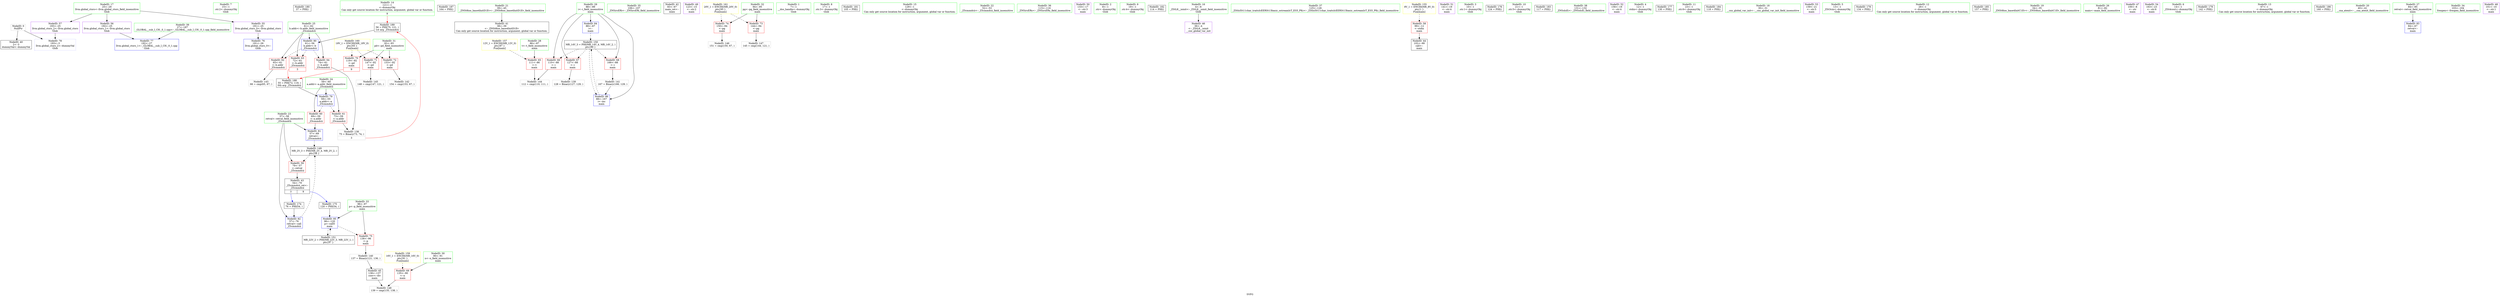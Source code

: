 digraph "SVFG" {
	label="SVFG";

	Node0x559c40c342d0 [shape=record,color=grey,label="{NodeID: 0\nNullPtr}"];
	Node0x559c40c342d0 -> Node0x559c40c479a0[style=solid];
	Node0x559c40c342d0 -> Node0x559c40c4a9f0[style=solid];
	Node0x559c40c45ac0 [shape=record,color=green,label="{NodeID: 7\n15\<--1\n.str.2\<--dummyObj\nGlob }"];
	Node0x559c40c5bc40 [shape=record,color=black,label="{NodeID: 180\n37 = PHI()\n}"];
	Node0x559c40c462a0 [shape=record,color=green,label="{NodeID: 14\n121\<--1\n\<--dummyObj\nCan only get source location for instruction, argument, global var or function.|{<s0>9}}"];
	Node0x559c40c462a0:s0 -> Node0x559c40c5c710[style=solid,color=red];
	Node0x559c40c5c310 [shape=record,color=black,label="{NodeID: 187\n164 = PHI()\n}"];
	Node0x559c40c46880 [shape=record,color=green,label="{NodeID: 21\n39\<--45\n_ZNSt8ios_base4InitD1Ev\<--_ZNSt8ios_base4InitD1Ev_field_insensitive\n}"];
	Node0x559c40c46880 -> Node0x559c40c47aa0[style=solid];
	Node0x559c40c46ec0 [shape=record,color=green,label="{NodeID: 28\n86\<--87\nt\<--t_field_insensitive\nmain\n}"];
	Node0x559c40c46ec0 -> Node0x559c40c49f00[style=solid];
	Node0x559c40c474a0 [shape=record,color=green,label="{NodeID: 35\n106\<--107\n_ZNSirsERi\<--_ZNSirsERi_field_insensitive\n}"];
	Node0x559c40c47ba0 [shape=record,color=black,label="{NodeID: 42\n83\<--67\nmain_ret\<--\nmain\n}"];
	Node0x559c40c49170 [shape=record,color=purple,label="{NodeID: 49\n123\<--15\n\<--.str.2\nmain\n}"];
	Node0x559c40c4e630 [shape=record,color=grey,label="{NodeID: 139\n128 = Binary(127, 129, )\n}"];
	Node0x559c40c49750 [shape=record,color=purple,label="{NodeID: 56\n192\<--25\nllvm.global_ctors_1\<--llvm.global_ctors\nGlob }"];
	Node0x559c40c49750 -> Node0x559c40c4a8f0[style=solid];
	Node0x559c40c48ed0 [shape=record,color=grey,label="{NodeID: 146\n151 = cmp(150, 67, )\n}"];
	Node0x559c40c49d60 [shape=record,color=red,label="{NodeID: 63\n72\<--61\n\<--b.addr\n_Z5cmmdcii\n|{<s0>3}}"];
	Node0x559c40c49d60:s0 -> Node0x559c40c5c410[style=solid,color=red];
	Node0x559c40c4a310 [shape=record,color=red,label="{NodeID: 70\n119\<--92\n\<--pd\nmain\n|{<s0>9}}"];
	Node0x559c40c4a310:s0 -> Node0x559c40c5c410[style=solid,color=red];
	Node0x559c40c55780 [shape=record,color=yellow,style=double,label="{NodeID: 160\n18V_1 = ENCHI(MR_18V_0)\npts\{93 \}\nFun[main]}"];
	Node0x559c40c55780 -> Node0x559c40c4a310[style=dashed];
	Node0x559c40c55780 -> Node0x559c40c4a3e0[style=dashed];
	Node0x559c40c55780 -> Node0x559c40c4a4b0[style=dashed];
	Node0x559c40c4a8f0 [shape=record,color=blue,label="{NodeID: 77\n192\<--27\nllvm.global_ctors_1\<--_GLOBAL__sub_I_CH._0_1.cpp\nGlob }"];
	Node0x559c40c4af00 [shape=record,color=blue,label="{NodeID: 84\n88\<--67\ni\<--\nmain\n}"];
	Node0x559c40c4af00 -> Node0x559c40c53c10[style=dashed];
	Node0x559c40c42820 [shape=record,color=green,label="{NodeID: 1\n7\<--1\n__dso_handle\<--dummyObj\nGlob }"];
	Node0x559c40a73a50 [shape=record,color=black,label="{NodeID: 174\n76 = PHI(54, )\n}"];
	Node0x559c40a73a50 -> Node0x559c40c4ad60[style=solid];
	Node0x559c40c43a50 [shape=record,color=green,label="{NodeID: 8\n17\<--1\n.str.3\<--dummyObj\nGlob }"];
	Node0x559c40c5bd10 [shape=record,color=black,label="{NodeID: 181\n105 = PHI()\n}"];
	Node0x559c40c46370 [shape=record,color=green,label="{NodeID: 15\n129\<--1\n\<--dummyObj\nCan only get source location for instruction, argument, global var or function.}"];
	Node0x559c40c5c410 [shape=record,color=black,label="{NodeID: 188\n55 = PHI(72, 119, )\n0th arg _Z5cmmdcii }"];
	Node0x559c40c5c410 -> Node0x559c40c4aaf0[style=solid];
	Node0x559c40c46980 [shape=record,color=green,label="{NodeID: 22\n52\<--53\n_Z5cmmdcii\<--_Z5cmmdcii_field_insensitive\n}"];
	Node0x559c40c46f90 [shape=record,color=green,label="{NodeID: 29\n88\<--89\ni\<--i_field_insensitive\nmain\n}"];
	Node0x559c40c46f90 -> Node0x559c40c49fd0[style=solid];
	Node0x559c40c46f90 -> Node0x559c40c4a0a0[style=solid];
	Node0x559c40c46f90 -> Node0x559c40c4a170[style=solid];
	Node0x559c40c46f90 -> Node0x559c40c4af00[style=solid];
	Node0x559c40c46f90 -> Node0x559c40c4b0a0[style=solid];
	Node0x559c40c475a0 [shape=record,color=green,label="{NodeID: 36\n115\<--116\n_ZNSirsERx\<--_ZNSirsERx_field_insensitive\n}"];
	Node0x559c40c47c70 [shape=record,color=black,label="{NodeID: 43\n54\<--79\n_Z5cmmdcii_ret\<--\n_Z5cmmdcii\n|{<s0>3|<s1>9}}"];
	Node0x559c40c47c70:s0 -> Node0x559c40a73a50[style=solid,color=blue];
	Node0x559c40c47c70:s1 -> Node0x559c40c5b800[style=solid,color=blue];
	Node0x559c40c49240 [shape=record,color=purple,label="{NodeID: 50\n133\<--17\n\<--.str.3\nmain\n}"];
	Node0x559c40c4e7b0 [shape=record,color=grey,label="{NodeID: 140\n137 = Binary(121, 136, )\n}"];
	Node0x559c40c4e7b0 -> Node0x559c40c47e10[style=solid];
	Node0x559c40c49850 [shape=record,color=purple,label="{NodeID: 57\n193\<--25\nllvm.global_ctors_2\<--llvm.global_ctors\nGlob }"];
	Node0x559c40c49850 -> Node0x559c40c4a9f0[style=solid];
	Node0x559c40c4fa80 [shape=record,color=grey,label="{NodeID: 147\n145 = cmp(144, 121, )\n}"];
	Node0x559c40c49e30 [shape=record,color=red,label="{NodeID: 64\n74\<--61\n\<--b.addr\n_Z5cmmdcii\n}"];
	Node0x559c40c49e30 -> Node0x559c40c4e4b0[style=solid];
	Node0x559c40c4a3e0 [shape=record,color=red,label="{NodeID: 71\n147\<--92\n\<--pd\nmain\n}"];
	Node0x559c40c4a3e0 -> Node0x559c40c48d50[style=solid];
	Node0x559c40c55860 [shape=record,color=yellow,style=double,label="{NodeID: 161\n20V_1 = ENCHI(MR_20V_0)\npts\{95 \}\nFun[main]}"];
	Node0x559c40c55860 -> Node0x559c40c4a580[style=dashed];
	Node0x559c40c55860 -> Node0x559c40c4a650[style=dashed];
	Node0x559c40c4a9f0 [shape=record,color=blue, style = dotted,label="{NodeID: 78\n193\<--3\nllvm.global_ctors_2\<--dummyVal\nGlob }"];
	Node0x559c40c4afd0 [shape=record,color=blue,label="{NodeID: 85\n96\<--120\np\<--call5\nmain\n}"];
	Node0x559c40c4afd0 -> Node0x559c40c4a720[style=dashed];
	Node0x559c40c4afd0 -> Node0x559c40c54110[style=dashed];
	Node0x559c40c42380 [shape=record,color=green,label="{NodeID: 2\n8\<--1\n.str\<--dummyObj\nGlob }"];
	Node0x559c40c5b800 [shape=record,color=black,label="{NodeID: 175\n120 = PHI(54, )\n}"];
	Node0x559c40c5b800 -> Node0x559c40c4afd0[style=solid];
	Node0x559c40c43ae0 [shape=record,color=green,label="{NodeID: 9\n19\<--1\n.str.4\<--dummyObj\nGlob }"];
	Node0x559c40c5be10 [shape=record,color=black,label="{NodeID: 182\n114 = PHI()\n}"];
	Node0x559c40c46440 [shape=record,color=green,label="{NodeID: 16\n4\<--6\n_ZStL8__ioinit\<--_ZStL8__ioinit_field_insensitive\nGlob }"];
	Node0x559c40c46440 -> Node0x559c40c47ee0[style=solid];
	Node0x559c40c5c710 [shape=record,color=black,label="{NodeID: 189\n56 = PHI(75, 121, )\n1st arg _Z5cmmdcii }"];
	Node0x559c40c5c710 -> Node0x559c40c4abc0[style=solid];
	Node0x559c40c46a80 [shape=record,color=green,label="{NodeID: 23\n57\<--58\nretval\<--retval_field_insensitive\n_Z5cmmdcii\n}"];
	Node0x559c40c46a80 -> Node0x559c40c49a20[style=solid];
	Node0x559c40c46a80 -> Node0x559c40c4ac90[style=solid];
	Node0x559c40c46a80 -> Node0x559c40c4ad60[style=solid];
	Node0x559c40c47060 [shape=record,color=green,label="{NodeID: 30\n90\<--91\nn\<--n_field_insensitive\nmain\n}"];
	Node0x559c40c47060 -> Node0x559c40c4a240[style=solid];
	Node0x559c40c476a0 [shape=record,color=green,label="{NodeID: 37\n125\<--126\n_ZStlsISt11char_traitsIcEERSt13basic_ostreamIcT_ES5_PKc\<--_ZStlsISt11char_traitsIcEERSt13basic_ostreamIcT_ES5_PKc_field_insensitive\n}"];
	Node0x559c40c47d40 [shape=record,color=black,label="{NodeID: 44\n102\<--99\ncall\<--\nmain\n}"];
	Node0x559c40c49310 [shape=record,color=purple,label="{NodeID: 51\n141\<--19\n\<--.str.4\nmain\n}"];
	Node0x559c40c4e930 [shape=record,color=grey,label="{NodeID: 141\n167 = Binary(166, 129, )\n}"];
	Node0x559c40c4e930 -> Node0x559c40c4b0a0[style=solid];
	Node0x559c40c49950 [shape=record,color=red,label="{NodeID: 58\n99\<--12\n\<--stdin\nmain\n}"];
	Node0x559c40c49950 -> Node0x559c40c47d40[style=solid];
	Node0x559c40c4fbc0 [shape=record,color=grey,label="{NodeID: 148\n139 = cmp(135, 138, )\n}"];
	Node0x559c40c49f00 [shape=record,color=red,label="{NodeID: 65\n111\<--86\n\<--t\nmain\n}"];
	Node0x559c40c49f00 -> Node0x559c40c48bd0[style=solid];
	Node0x559c40c552f0 [shape=record,color=yellow,style=double,label="{NodeID: 155\n8V_1 = ENCHI(MR_8V_0)\npts\{1 \}\nFun[main]}"];
	Node0x559c40c552f0 -> Node0x559c40c49950[style=dashed];
	Node0x559c40c4a4b0 [shape=record,color=red,label="{NodeID: 72\n153\<--92\n\<--pd\nmain\n}"];
	Node0x559c40c4a4b0 -> Node0x559c40c488d0[style=solid];
	Node0x559c40c4aaf0 [shape=record,color=blue,label="{NodeID: 79\n59\<--55\na.addr\<--a\n_Z5cmmdcii\n}"];
	Node0x559c40c4aaf0 -> Node0x559c40c49af0[style=dashed];
	Node0x559c40c4aaf0 -> Node0x559c40c49bc0[style=dashed];
	Node0x559c40c4b0a0 [shape=record,color=blue,label="{NodeID: 86\n88\<--167\ni\<--inc\nmain\n}"];
	Node0x559c40c4b0a0 -> Node0x559c40c53c10[style=dashed];
	Node0x559c40c42490 [shape=record,color=green,label="{NodeID: 3\n10\<--1\n.str.1\<--dummyObj\nGlob }"];
	Node0x559c40c5b900 [shape=record,color=black,label="{NodeID: 176\n124 = PHI()\n}"];
	Node0x559c40c46020 [shape=record,color=green,label="{NodeID: 10\n21\<--1\n.str.5\<--dummyObj\nGlob }"];
	Node0x559c40c5bf70 [shape=record,color=black,label="{NodeID: 183\n117 = PHI()\n}"];
	Node0x559c40c46510 [shape=record,color=green,label="{NodeID: 17\n25\<--29\nllvm.global_ctors\<--llvm.global_ctors_field_insensitive\nGlob }"];
	Node0x559c40c46510 -> Node0x559c40c49650[style=solid];
	Node0x559c40c46510 -> Node0x559c40c49750[style=solid];
	Node0x559c40c46510 -> Node0x559c40c49850[style=solid];
	Node0x559c40c46b50 [shape=record,color=green,label="{NodeID: 24\n59\<--60\na.addr\<--a.addr_field_insensitive\n_Z5cmmdcii\n}"];
	Node0x559c40c46b50 -> Node0x559c40c49af0[style=solid];
	Node0x559c40c46b50 -> Node0x559c40c49bc0[style=solid];
	Node0x559c40c46b50 -> Node0x559c40c4aaf0[style=solid];
	Node0x559c40c47130 [shape=record,color=green,label="{NodeID: 31\n92\<--93\npd\<--pd_field_insensitive\nmain\n}"];
	Node0x559c40c47130 -> Node0x559c40c4a310[style=solid];
	Node0x559c40c47130 -> Node0x559c40c4a3e0[style=solid];
	Node0x559c40c47130 -> Node0x559c40c4a4b0[style=solid];
	Node0x559c40c477a0 [shape=record,color=green,label="{NodeID: 38\n131\<--132\n_ZNSolsEi\<--_ZNSolsEi_field_insensitive\n}"];
	Node0x559c40c47e10 [shape=record,color=black,label="{NodeID: 45\n138\<--137\nconv\<--div\nmain\n}"];
	Node0x559c40c47e10 -> Node0x559c40c4fbc0[style=solid];
	Node0x559c40c493e0 [shape=record,color=purple,label="{NodeID: 52\n156\<--19\n\<--.str.4\nmain\n}"];
	Node0x559c40c488d0 [shape=record,color=grey,label="{NodeID: 142\n154 = cmp(153, 67, )\n}"];
	Node0x559c40c49a20 [shape=record,color=red,label="{NodeID: 59\n79\<--57\n\<--retval\n_Z5cmmdcii\n}"];
	Node0x559c40c49a20 -> Node0x559c40c47c70[style=solid];
	Node0x559c40c53710 [shape=record,color=black,label="{NodeID: 149\nMR_2V_3 = PHI(MR_2V_4, MR_2V_2, )\npts\{58 \}\n}"];
	Node0x559c40c53710 -> Node0x559c40c49a20[style=dashed];
	Node0x559c40c49fd0 [shape=record,color=red,label="{NodeID: 66\n110\<--88\n\<--i\nmain\n}"];
	Node0x559c40c49fd0 -> Node0x559c40c48bd0[style=solid];
	Node0x559c40c4a580 [shape=record,color=red,label="{NodeID: 73\n144\<--94\n\<--pg\nmain\n}"];
	Node0x559c40c4a580 -> Node0x559c40c4fa80[style=solid];
	Node0x559c40c4abc0 [shape=record,color=blue,label="{NodeID: 80\n61\<--56\nb.addr\<--b\n_Z5cmmdcii\n}"];
	Node0x559c40c4abc0 -> Node0x559c40c49c90[style=dashed];
	Node0x559c40c4abc0 -> Node0x559c40c49d60[style=dashed];
	Node0x559c40c4abc0 -> Node0x559c40c49e30[style=dashed];
	Node0x559c40c343c0 [shape=record,color=green,label="{NodeID: 4\n12\<--1\nstdin\<--dummyObj\nGlob }"];
	Node0x559c40c5b9d0 [shape=record,color=black,label="{NodeID: 177\n130 = PHI()\n}"];
	Node0x559c40c460b0 [shape=record,color=green,label="{NodeID: 11\n23\<--1\n.str.6\<--dummyObj\nGlob }"];
	Node0x559c40c5c070 [shape=record,color=black,label="{NodeID: 184\n118 = PHI()\n}"];
	Node0x559c40c465e0 [shape=record,color=green,label="{NodeID: 18\n30\<--31\n__cxx_global_var_init\<--__cxx_global_var_init_field_insensitive\n}"];
	Node0x559c40c46c20 [shape=record,color=green,label="{NodeID: 25\n61\<--62\nb.addr\<--b.addr_field_insensitive\n_Z5cmmdcii\n}"];
	Node0x559c40c46c20 -> Node0x559c40c49c90[style=solid];
	Node0x559c40c46c20 -> Node0x559c40c49d60[style=solid];
	Node0x559c40c46c20 -> Node0x559c40c49e30[style=solid];
	Node0x559c40c46c20 -> Node0x559c40c4abc0[style=solid];
	Node0x559c40c47200 [shape=record,color=green,label="{NodeID: 32\n94\<--95\npg\<--pg_field_insensitive\nmain\n}"];
	Node0x559c40c47200 -> Node0x559c40c4a580[style=solid];
	Node0x559c40c47200 -> Node0x559c40c4a650[style=solid];
	Node0x559c40c478a0 [shape=record,color=green,label="{NodeID: 39\n27\<--187\n_GLOBAL__sub_I_CH._0_1.cpp\<--_GLOBAL__sub_I_CH._0_1.cpp_field_insensitive\n}"];
	Node0x559c40c478a0 -> Node0x559c40c4a8f0[style=solid];
	Node0x559c40c47ee0 [shape=record,color=purple,label="{NodeID: 46\n36\<--4\n\<--_ZStL8__ioinit\n__cxx_global_var_init\n}"];
	Node0x559c40c494b0 [shape=record,color=purple,label="{NodeID: 53\n159\<--21\n\<--.str.5\nmain\n}"];
	Node0x559c40c48a50 [shape=record,color=grey,label="{NodeID: 143\n66 = cmp(65, 67, )\n}"];
	Node0x559c40c49af0 [shape=record,color=red,label="{NodeID: 60\n69\<--59\n\<--a.addr\n_Z5cmmdcii\n}"];
	Node0x559c40c49af0 -> Node0x559c40c4ac90[style=solid];
	Node0x559c40c53c10 [shape=record,color=black,label="{NodeID: 150\nMR_14V_3 = PHI(MR_14V_4, MR_14V_2, )\npts\{89 \}\n}"];
	Node0x559c40c53c10 -> Node0x559c40c49fd0[style=dashed];
	Node0x559c40c53c10 -> Node0x559c40c4a0a0[style=dashed];
	Node0x559c40c53c10 -> Node0x559c40c4a170[style=dashed];
	Node0x559c40c53c10 -> Node0x559c40c4b0a0[style=dashed];
	Node0x559c40c4a0a0 [shape=record,color=red,label="{NodeID: 67\n127\<--88\n\<--i\nmain\n}"];
	Node0x559c40c4a0a0 -> Node0x559c40c4e630[style=solid];
	Node0x559c40c554e0 [shape=record,color=yellow,style=double,label="{NodeID: 157\n12V_1 = ENCHI(MR_12V_0)\npts\{87 \}\nFun[main]}"];
	Node0x559c40c554e0 -> Node0x559c40c49f00[style=dashed];
	Node0x559c40c4a650 [shape=record,color=red,label="{NodeID: 74\n150\<--94\n\<--pg\nmain\n}"];
	Node0x559c40c4a650 -> Node0x559c40c48ed0[style=solid];
	Node0x559c40c4ac90 [shape=record,color=blue,label="{NodeID: 81\n57\<--69\nretval\<--\n_Z5cmmdcii\n}"];
	Node0x559c40c4ac90 -> Node0x559c40c53710[style=dashed];
	Node0x559c40c42a00 [shape=record,color=green,label="{NodeID: 5\n13\<--1\n_ZSt3cin\<--dummyObj\nGlob }"];
	Node0x559c40c5baa0 [shape=record,color=black,label="{NodeID: 178\n134 = PHI()\n}"];
	Node0x559c40c46140 [shape=record,color=green,label="{NodeID: 12\n26\<--1\n\<--dummyObj\nCan only get source location for instruction, argument, global var or function.}"];
	Node0x559c40c5c140 [shape=record,color=black,label="{NodeID: 185\n157 = PHI()\n}"];
	Node0x559c40c466b0 [shape=record,color=green,label="{NodeID: 19\n34\<--35\n_ZNSt8ios_base4InitC1Ev\<--_ZNSt8ios_base4InitC1Ev_field_insensitive\n}"];
	Node0x559c40c46cf0 [shape=record,color=green,label="{NodeID: 26\n81\<--82\nmain\<--main_field_insensitive\n}"];
	Node0x559c40c472d0 [shape=record,color=green,label="{NodeID: 33\n96\<--97\np\<--p_field_insensitive\nmain\n}"];
	Node0x559c40c472d0 -> Node0x559c40c4a720[style=solid];
	Node0x559c40c472d0 -> Node0x559c40c4afd0[style=solid];
	Node0x559c40c479a0 [shape=record,color=black,label="{NodeID: 40\n2\<--3\ndummyVal\<--dummyVal\n}"];
	Node0x559c40c47fb0 [shape=record,color=purple,label="{NodeID: 47\n100\<--8\n\<--.str\nmain\n}"];
	Node0x559c40c49580 [shape=record,color=purple,label="{NodeID: 54\n163\<--23\n\<--.str.6\nmain\n}"];
	Node0x559c40c48bd0 [shape=record,color=grey,label="{NodeID: 144\n112 = cmp(110, 111, )\n}"];
	Node0x559c40c49bc0 [shape=record,color=red,label="{NodeID: 61\n73\<--59\n\<--a.addr\n_Z5cmmdcii\n}"];
	Node0x559c40c49bc0 -> Node0x559c40c4e4b0[style=solid];
	Node0x559c40c54110 [shape=record,color=black,label="{NodeID: 151\nMR_22V_2 = PHI(MR_22V_3, MR_22V_1, )\npts\{97 \}\n}"];
	Node0x559c40c54110 -> Node0x559c40c4afd0[style=dashed];
	Node0x559c40c4a170 [shape=record,color=red,label="{NodeID: 68\n166\<--88\n\<--i\nmain\n}"];
	Node0x559c40c4a170 -> Node0x559c40c4e930[style=solid];
	Node0x559c40c4a720 [shape=record,color=red,label="{NodeID: 75\n136\<--96\n\<--p\nmain\n}"];
	Node0x559c40c4a720 -> Node0x559c40c4e7b0[style=solid];
	Node0x559c40c4ad60 [shape=record,color=blue,label="{NodeID: 82\n57\<--76\nretval\<--call\n_Z5cmmdcii\n}"];
	Node0x559c40c4ad60 -> Node0x559c40c53710[style=dashed];
	Node0x559c40c426a0 [shape=record,color=green,label="{NodeID: 6\n14\<--1\n_ZSt4cout\<--dummyObj\nGlob }"];
	Node0x559c40c5bb70 [shape=record,color=black,label="{NodeID: 179\n142 = PHI()\n}"];
	Node0x559c40c461d0 [shape=record,color=green,label="{NodeID: 13\n67\<--1\n\<--dummyObj\nCan only get source location for instruction, argument, global var or function.}"];
	Node0x559c40c5c210 [shape=record,color=black,label="{NodeID: 186\n160 = PHI()\n}"];
	Node0x559c40c46780 [shape=record,color=green,label="{NodeID: 20\n40\<--41\n__cxa_atexit\<--__cxa_atexit_field_insensitive\n}"];
	Node0x559c40c46df0 [shape=record,color=green,label="{NodeID: 27\n84\<--85\nretval\<--retval_field_insensitive\nmain\n}"];
	Node0x559c40c46df0 -> Node0x559c40c4ae30[style=solid];
	Node0x559c40c473a0 [shape=record,color=green,label="{NodeID: 34\n103\<--104\nfreopen\<--freopen_field_insensitive\n}"];
	Node0x559c40c47aa0 [shape=record,color=black,label="{NodeID: 41\n38\<--39\n\<--_ZNSt8ios_base4InitD1Ev\nCan only get source location for instruction, argument, global var or function.}"];
	Node0x559c40c490a0 [shape=record,color=purple,label="{NodeID: 48\n101\<--10\n\<--.str.1\nmain\n}"];
	Node0x559c40c4e4b0 [shape=record,color=grey,label="{NodeID: 138\n75 = Binary(73, 74, )\n|{<s0>3}}"];
	Node0x559c40c4e4b0:s0 -> Node0x559c40c5c710[style=solid,color=red];
	Node0x559c40c49650 [shape=record,color=purple,label="{NodeID: 55\n191\<--25\nllvm.global_ctors_0\<--llvm.global_ctors\nGlob }"];
	Node0x559c40c49650 -> Node0x559c40c4a7f0[style=solid];
	Node0x559c40c48d50 [shape=record,color=grey,label="{NodeID: 145\n148 = cmp(147, 121, )\n}"];
	Node0x559c40c49c90 [shape=record,color=red,label="{NodeID: 62\n65\<--61\n\<--b.addr\n_Z5cmmdcii\n}"];
	Node0x559c40c49c90 -> Node0x559c40c48a50[style=solid];
	Node0x559c40c4a240 [shape=record,color=red,label="{NodeID: 69\n135\<--90\n\<--n\nmain\n}"];
	Node0x559c40c4a240 -> Node0x559c40c4fbc0[style=solid];
	Node0x559c40c556a0 [shape=record,color=yellow,style=double,label="{NodeID: 159\n16V_1 = ENCHI(MR_16V_0)\npts\{91 \}\nFun[main]}"];
	Node0x559c40c556a0 -> Node0x559c40c4a240[style=dashed];
	Node0x559c40c4a7f0 [shape=record,color=blue,label="{NodeID: 76\n191\<--26\nllvm.global_ctors_0\<--\nGlob }"];
	Node0x559c40c4ae30 [shape=record,color=blue,label="{NodeID: 83\n84\<--67\nretval\<--\nmain\n}"];
}
